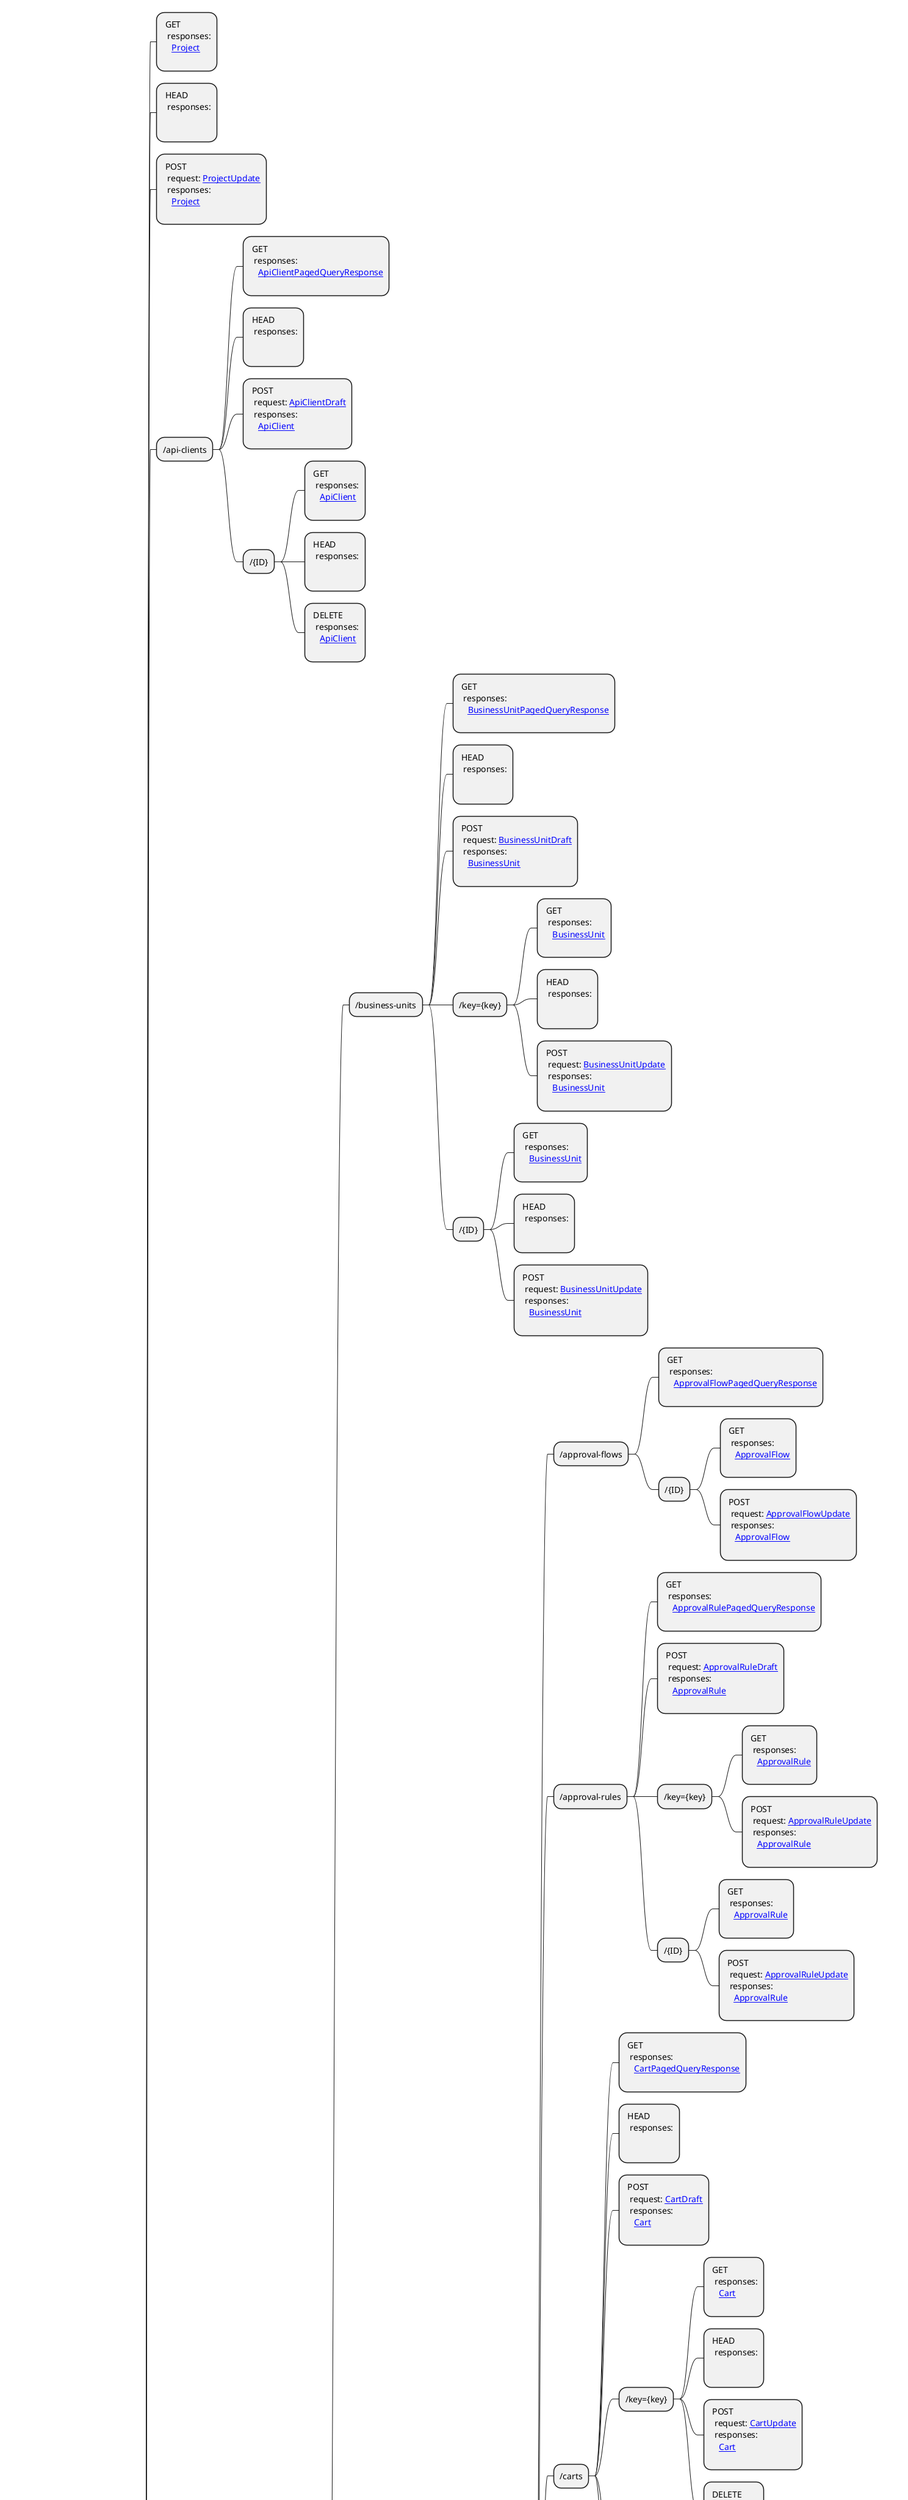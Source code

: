 @startmindmap

* Api
** /{projectKey}
***: GET
  responses:
    [[Project.svg Project]]
;
***: HEAD
  responses:
    
;
***: POST
  request: [[ProjectUpdate.svg ProjectUpdate]]
  responses:
    [[Project.svg Project]]
;
*** /api-clients
****: GET
  responses:
    [[ApiClientPagedQueryResponse.svg ApiClientPagedQueryResponse]]
;
****: HEAD
  responses:
    
;
****: POST
  request: [[ApiClientDraft.svg ApiClientDraft]]
  responses:
    [[ApiClient.svg ApiClient]]
;
**** /{ID}
*****: GET
  responses:
    [[ApiClient.svg ApiClient]]
;
*****: HEAD
  responses:
    
;
*****: DELETE
  responses:
    [[ApiClient.svg ApiClient]]
;

*** /as-associate

**** /{associateId}

***** /business-units
******: GET
  responses:
    [[BusinessUnitPagedQueryResponse.svg BusinessUnitPagedQueryResponse]]
;
******: HEAD
  responses:
    
;
******: POST
  request: [[BusinessUnitDraft.svg BusinessUnitDraft]]
  responses:
    [[BusinessUnit.svg BusinessUnit]]
;
****** /key={key}
*******: GET
  responses:
    [[BusinessUnit.svg BusinessUnit]]
;
*******: HEAD
  responses:
    
;
*******: POST
  request: [[BusinessUnitUpdate.svg BusinessUnitUpdate]]
  responses:
    [[BusinessUnit.svg BusinessUnit]]
;

****** /{ID}
*******: GET
  responses:
    [[BusinessUnit.svg BusinessUnit]]
;
*******: HEAD
  responses:
    
;
*******: POST
  request: [[BusinessUnitUpdate.svg BusinessUnitUpdate]]
  responses:
    [[BusinessUnit.svg BusinessUnit]]
;

***** /in-business-unit/key={businessUnitKey}

****** /approval-flows
*******: GET
  responses:
    [[ApprovalFlowPagedQueryResponse.svg ApprovalFlowPagedQueryResponse]]
;
******* /{ID}
********: GET
  responses:
    [[ApprovalFlow.svg ApprovalFlow]]
;
********: POST
  request: [[ApprovalFlowUpdate.svg ApprovalFlowUpdate]]
  responses:
    [[ApprovalFlow.svg ApprovalFlow]]
;

****** /approval-rules
*******: GET
  responses:
    [[ApprovalRulePagedQueryResponse.svg ApprovalRulePagedQueryResponse]]
;
*******: POST
  request: [[ApprovalRuleDraft.svg ApprovalRuleDraft]]
  responses:
    [[ApprovalRule.svg ApprovalRule]]
;
******* /key={key}
********: GET
  responses:
    [[ApprovalRule.svg ApprovalRule]]
;
********: POST
  request: [[ApprovalRuleUpdate.svg ApprovalRuleUpdate]]
  responses:
    [[ApprovalRule.svg ApprovalRule]]
;

******* /{ID}
********: GET
  responses:
    [[ApprovalRule.svg ApprovalRule]]
;
********: POST
  request: [[ApprovalRuleUpdate.svg ApprovalRuleUpdate]]
  responses:
    [[ApprovalRule.svg ApprovalRule]]
;

****** /carts
*******: GET
  responses:
    [[CartPagedQueryResponse.svg CartPagedQueryResponse]]
;
*******: HEAD
  responses:
    
;
*******: POST
  request: [[CartDraft.svg CartDraft]]
  responses:
    [[Cart.svg Cart]]
;
******* /key={key}
********: GET
  responses:
    [[Cart.svg Cart]]
;
********: HEAD
  responses:
    
;
********: POST
  request: [[CartUpdate.svg CartUpdate]]
  responses:
    [[Cart.svg Cart]]
;
********: DELETE
  responses:
    [[Cart.svg Cart]]
;

******* /replicate
********: POST
  request: [[ReplicaCartDraft.svg ReplicaCartDraft]]
  responses:
    [[Cart.svg Cart]]
;

******* /{ID}
********: GET
  responses:
    [[Cart.svg Cart]]
;
********: HEAD
  responses:
    
;
********: POST
  request: [[CartUpdate.svg CartUpdate]]
  responses:
    [[Cart.svg Cart]]
;
********: DELETE
  responses:
    [[Cart.svg Cart]]
;

****** /orders
*******: GET
  responses:
    [[OrderPagedQueryResponse.svg OrderPagedQueryResponse]]
;
*******: HEAD
  responses:
    
;
*******: POST
  request: [[OrderFromCartDraft.svg OrderFromCartDraft]]
  responses:
    [[Order.svg Order]]
;
******* /order-number={orderNumber}
********: GET
  responses:
    [[Order.svg Order]]
;
********: HEAD
  responses:
    
;
********: POST
  request: [[OrderUpdate.svg OrderUpdate]]
  responses:
    [[Order.svg Order]]
;

******* /quotes
********: POST
  request: [[OrderFromQuoteDraft.svg OrderFromQuoteDraft]]
  responses:
    [[Order.svg Order]]
;

******* /{ID}
********: GET
  responses:
    [[Order.svg Order]]
;
********: HEAD
  responses:
    
;
********: POST
  request: [[OrderUpdate.svg OrderUpdate]]
  responses:
    [[Order.svg Order]]
;

****** /quote-requests
*******: GET
  responses:
    [[QuoteRequestPagedQueryResponse.svg QuoteRequestPagedQueryResponse]]
;
*******: HEAD
  responses:
    
;
*******: POST
  request: [[QuoteRequestDraft.svg QuoteRequestDraft]]
  responses:
    [[QuoteRequest.svg QuoteRequest]]
;
******* /key={key}
********: GET
  responses:
    [[QuoteRequest.svg QuoteRequest]]
;
********: HEAD
  responses:
    
;
********: POST
  request: [[QuoteRequestUpdate.svg QuoteRequestUpdate]]
  responses:
    [[QuoteRequest.svg QuoteRequest]]
;

******* /{ID}
********: GET
  responses:
    [[QuoteRequest.svg QuoteRequest]]
;
********: HEAD
  responses:
    
;
********: POST
  request: [[QuoteRequestUpdate.svg QuoteRequestUpdate]]
  responses:
    [[QuoteRequest.svg QuoteRequest]]
;

****** /quotes
*******: GET
  responses:
    [[QuotePagedQueryResponse.svg QuotePagedQueryResponse]]
;
*******: HEAD
  responses:
    
;
******* /key={key}
********: GET
  responses:
    [[Quote.svg Quote]]
;
********: HEAD
  responses:
    
;
********: POST
  request: [[QuoteUpdate.svg QuoteUpdate]]
  responses:
    [[Quote.svg Quote]]
;

******* /{ID}
********: GET
  responses:
    [[Quote.svg Quote]]
;
********: HEAD
  responses:
    
;
********: POST
  request: [[QuoteUpdate.svg QuoteUpdate]]
  responses:
    [[Quote.svg Quote]]
;

****** /shopping-lists
*******: GET
  responses:
    [[ShoppingListPagedQueryResponse.svg ShoppingListPagedQueryResponse]]
;
*******: HEAD
  responses:
    
;
*******: POST
  request: [[ShoppingListDraft.svg ShoppingListDraft]]
  responses:
    [[ShoppingList.svg ShoppingList]]
;
******* /key={key}
********: GET
  responses:
    [[ShoppingList.svg ShoppingList]]
;
********: HEAD
  responses:
    
;
********: POST
  request: [[ShoppingListUpdate.svg ShoppingListUpdate]]
  responses:
    [[ShoppingList.svg ShoppingList]]
;
********: DELETE
  responses:
    [[ShoppingList.svg ShoppingList]]
;

******* /{ID}
********: GET
  responses:
    [[ShoppingList.svg ShoppingList]]
;
********: HEAD
  responses:
    
;
********: POST
  request: [[ShoppingListUpdate.svg ShoppingListUpdate]]
  responses:
    [[ShoppingList.svg ShoppingList]]
;
********: DELETE
  responses:
    [[ShoppingList.svg ShoppingList]]
;

*** /associate-roles
****: GET
  responses:
    [[AssociateRolePagedQueryResponse.svg AssociateRolePagedQueryResponse]]
;
****: HEAD
  responses:
    
;
****: POST
  request: [[AssociateRoleDraft.svg AssociateRoleDraft]]
  responses:
    [[AssociateRole.svg AssociateRole]]
;
**** /key={key}
*****: GET
  responses:
    [[AssociateRole.svg AssociateRole]]
;
*****: HEAD
  responses:
    
;
*****: POST
  request: [[AssociateRoleUpdate.svg AssociateRoleUpdate]]
  responses:
    [[AssociateRole.svg AssociateRole]]
;
*****: DELETE
  responses:
    [[AssociateRole.svg AssociateRole]]
;

**** /{ID}
*****: GET
  responses:
    [[AssociateRole.svg AssociateRole]]
;
*****: HEAD
  responses:
    
;
*****: POST
  request: [[AssociateRoleUpdate.svg AssociateRoleUpdate]]
  responses:
    [[AssociateRole.svg AssociateRole]]
;
*****: DELETE
  responses:
    [[AssociateRole.svg AssociateRole]]
;

*** /attribute-groups
****: GET
  responses:
    [[AttributeGroupPagedQueryResponse.svg AttributeGroupPagedQueryResponse]]
;
****: HEAD
  responses:
    
;
****: POST
  request: [[AttributeGroupDraft.svg AttributeGroupDraft]]
  responses:
    [[AttributeGroup.svg AttributeGroup]]
;
**** /key={key}
*****: GET
  responses:
    [[AttributeGroup.svg AttributeGroup]]
;
*****: HEAD
  responses:
    
;
*****: POST
  request: [[AttributeGroupUpdate.svg AttributeGroupUpdate]]
  responses:
    [[AttributeGroup.svg AttributeGroup]]
;
*****: DELETE
  responses:
    [[AttributeGroup.svg AttributeGroup]]
;

**** /{ID}
*****: GET
  responses:
    [[AttributeGroup.svg AttributeGroup]]
;
*****: HEAD
  responses:
    
;
*****: POST
  request: [[AttributeGroupUpdate.svg AttributeGroupUpdate]]
  responses:
    [[AttributeGroup.svg AttributeGroup]]
;
*****: DELETE
  responses:
    [[AttributeGroup.svg AttributeGroup]]
;

*** /business-units
****: GET
  responses:
    [[BusinessUnitPagedQueryResponse.svg BusinessUnitPagedQueryResponse]]
;
****: HEAD
  responses:
    
;
****: POST
  request: [[BusinessUnitDraft.svg BusinessUnitDraft]]
  responses:
    [[BusinessUnit.svg BusinessUnit]]
;
**** /key={key}
*****: GET
  responses:
    [[BusinessUnit.svg BusinessUnit]]
;
*****: HEAD
  responses:
    
;
*****: POST
  request: [[BusinessUnitUpdate.svg BusinessUnitUpdate]]
  responses:
    [[BusinessUnit.svg BusinessUnit]]
;
*****: DELETE
  responses:
    [[BusinessUnit.svg BusinessUnit]]
;

**** /key={key}/associates/{associateId}
*****: GET
  responses:
    [[BusinessUnitAssociateResponse.svg BusinessUnitAssociateResponse]]
;

**** /search
*****: POST
  request: [[BusinessUnitSearchRequest.svg BusinessUnitSearchRequest]]
  responses:
    [[BusinessUnitPagedSearchResponse.svg BusinessUnitPagedSearchResponse]]
;
*****: HEAD
  responses:
    
;

**** /search/indexing-status
*****: GET
  responses:
    [[BusinessUnitSearchIndexingStatusResponse.svg BusinessUnitSearchIndexingStatusResponse]]
;

**** /{ID}
*****: GET
  responses:
    [[BusinessUnit.svg BusinessUnit]]
;
*****: HEAD
  responses:
    
;
*****: POST
  request: [[BusinessUnitUpdate.svg BusinessUnitUpdate]]
  responses:
    [[BusinessUnit.svg BusinessUnit]]
;
*****: DELETE
  responses:
    [[BusinessUnit.svg BusinessUnit]]
;

**** /{businessUnitId}/associates/{associateId}
*****: GET
  responses:
    [[BusinessUnitAssociateResponse.svg BusinessUnitAssociateResponse]]
;

*** /cart-discounts
****: GET
  responses:
    [[CartDiscountPagedQueryResponse.svg CartDiscountPagedQueryResponse]]
;
****: HEAD
  responses:
    
;
****: POST
  request: [[CartDiscountDraft.svg CartDiscountDraft]]
  responses:
    [[CartDiscount.svg CartDiscount]]
;
**** /key={key}
*****: GET
  responses:
    [[CartDiscount.svg CartDiscount]]
;
*****: HEAD
  responses:
    
;
*****: POST
  request: [[CartDiscountUpdate.svg CartDiscountUpdate]]
  responses:
    [[CartDiscount.svg CartDiscount]]
;
*****: DELETE
  responses:
    [[CartDiscount.svg CartDiscount]]
;

**** /{ID}
*****: GET
  responses:
    [[CartDiscount.svg CartDiscount]]
;
*****: HEAD
  responses:
    
;
*****: POST
  request: [[CartDiscountUpdate.svg CartDiscountUpdate]]
  responses:
    [[CartDiscount.svg CartDiscount]]
;
*****: DELETE
  responses:
    [[CartDiscount.svg CartDiscount]]
;

*** /carts
****: GET
  responses:
    [[CartPagedQueryResponse.svg CartPagedQueryResponse]]
;
****: HEAD
  responses:
    
;
****: POST
  request: [[CartDraft.svg CartDraft]]
  responses:
    [[Cart.svg Cart]]
;
**** /customer-id={customerId}
*****: GET
  responses:
    [[Cart.svg Cart]]
;
*****: HEAD
  responses:
    
;

**** /key={key}
*****: GET
  responses:
    [[Cart.svg Cart]]
;
*****: HEAD
  responses:
    
;
*****: POST
  request: [[CartUpdate.svg CartUpdate]]
  responses:
    [[Cart.svg Cart]]
;
*****: DELETE
  responses:
    [[Cart.svg Cart]]
;

**** /replicate
*****: POST
  request: [[ReplicaCartDraft.svg ReplicaCartDraft]]
  responses:
    [[Cart.svg Cart]]
;

**** /{ID}
*****: GET
  responses:
    [[Cart.svg Cart]]
;
*****: HEAD
  responses:
    
;
*****: POST
  request: [[CartUpdate.svg CartUpdate]]
  responses:
    [[Cart.svg Cart]]
;
*****: DELETE
  responses:
    [[Cart.svg Cart]]
;

*** /categories
****: GET
  responses:
    [[CategoryPagedQueryResponse.svg CategoryPagedQueryResponse]]
;
****: HEAD
  responses:
    
;
****: POST
  request: [[CategoryDraft.svg CategoryDraft]]
  responses:
    [[Category.svg Category]]
;
**** /key={key}
*****: GET
  responses:
    [[Category.svg Category]]
;
*****: HEAD
  responses:
    
;
*****: POST
  request: [[CategoryUpdate.svg CategoryUpdate]]
  responses:
    [[Category.svg Category]]
;
*****: DELETE
  responses:
    [[Category.svg Category]]
;

**** /{ID}
*****: GET
  responses:
    [[Category.svg Category]]
;
*****: HEAD
  responses:
    
;
*****: POST
  request: [[CategoryUpdate.svg CategoryUpdate]]
  responses:
    [[Category.svg Category]]
;
*****: DELETE
  responses:
    [[Category.svg Category]]
;

*** /channels
****: GET
  responses:
    [[ChannelPagedQueryResponse.svg ChannelPagedQueryResponse]]
;
****: HEAD
  responses:
    
;
****: POST
  request: [[ChannelDraft.svg ChannelDraft]]
  responses:
    [[Channel.svg Channel]]
;
**** /key={key}
*****: GET
  responses:
    [[Channel.svg Channel]]
;
*****: HEAD
  responses:
    
;
*****: POST
  request: [[ChannelUpdate.svg ChannelUpdate]]
  responses:
    [[Channel.svg Channel]]
;
*****: DELETE
  responses:
    [[Channel.svg Channel]]
;

**** /{ID}
*****: GET
  responses:
    [[Channel.svg Channel]]
;
*****: HEAD
  responses:
    
;
*****: POST
  request: [[ChannelUpdate.svg ChannelUpdate]]
  responses:
    [[Channel.svg Channel]]
;
*****: DELETE
  responses:
    [[Channel.svg Channel]]
;

*** /custom-objects
****: GET
  responses:
    [[CustomObjectPagedQueryResponse.svg CustomObjectPagedQueryResponse]]
;
****: HEAD
  responses:
    
;
****: POST
  request: [[CustomObjectDraft.svg CustomObjectDraft]]
  responses:
    [[CustomObject.svg CustomObject]]
;
**** /{container}
*****: GET
  responses:
    [[CustomObjectPagedQueryResponse.svg CustomObjectPagedQueryResponse]]
;

**** /{container}/{key}
*****: GET
  responses:
    [[CustomObject.svg CustomObject]]
;
*****: DELETE
  responses:
    [[CustomObject.svg CustomObject]]
;

*** /customer-groups
****: GET
  responses:
    [[CustomerGroupPagedQueryResponse.svg CustomerGroupPagedQueryResponse]]
;
****: HEAD
  responses:
    
;
****: POST
  request: [[CustomerGroupDraft.svg CustomerGroupDraft]]
  responses:
    [[CustomerGroup.svg CustomerGroup]]
;
**** /key={key}
*****: GET
  responses:
    [[CustomerGroup.svg CustomerGroup]]
;
*****: HEAD
  responses:
    
;
*****: POST
  request: [[CustomerGroupUpdate.svg CustomerGroupUpdate]]
  responses:
    [[CustomerGroup.svg CustomerGroup]]
;
*****: DELETE
  responses:
    [[CustomerGroup.svg CustomerGroup]]
;

**** /{ID}
*****: GET
  responses:
    [[CustomerGroup.svg CustomerGroup]]
;
*****: HEAD
  responses:
    
;
*****: POST
  request: [[CustomerGroupUpdate.svg CustomerGroupUpdate]]
  responses:
    [[CustomerGroup.svg CustomerGroup]]
;
*****: DELETE
  responses:
    [[CustomerGroup.svg CustomerGroup]]
;

*** /customers
****: GET
  responses:
    [[CustomerPagedQueryResponse.svg CustomerPagedQueryResponse]]
;
****: HEAD
  responses:
    
;
****: POST
  request: [[CustomerDraft.svg CustomerDraft]]
  responses:
    [[CustomerSignInResult.svg CustomerSignInResult]]
;
**** /email-token
*****: POST
  request: [[CustomerCreateEmailToken.svg CustomerCreateEmailToken]]
  responses:
    [[CustomerToken.svg CustomerToken]]
;

**** /email-token={emailToken}
*****: GET
  responses:
    [[Customer.svg Customer]]
;

**** /email/confirm
*****: POST
  request: [[CustomerEmailVerify.svg CustomerEmailVerify]]
  responses:
    [[Customer.svg Customer]]
;

**** /key={key}
*****: GET
  responses:
    [[Customer.svg Customer]]
;
*****: HEAD
  responses:
    
;
*****: POST
  request: [[CustomerUpdate.svg CustomerUpdate]]
  responses:
    [[Customer.svg Customer]]
;
*****: DELETE
  responses:
    [[Customer.svg Customer]]
;

**** /password
*****: POST
  request: [[CustomerChangePassword.svg CustomerChangePassword]]
  responses:
    [[Customer.svg Customer]]
;

**** /password-token
*****: POST
  request: [[CustomerCreatePasswordResetToken.svg CustomerCreatePasswordResetToken]]
  responses:
    [[CustomerToken.svg CustomerToken]]
;

**** /password-token={passwordToken}
*****: GET
  responses:
    [[Customer.svg Customer]]
;

**** /password/reset
*****: POST
  request: [[CustomerResetPassword.svg CustomerResetPassword]]
  responses:
    [[Customer.svg Customer]]
;

**** /search
*****: POST
  request: [[CustomerSearchRequest.svg CustomerSearchRequest]]
  responses:
    [[CustomerPagedSearchResponse.svg CustomerPagedSearchResponse]]
;
*****: HEAD
  responses:
    
;

**** /search/indexing-status
*****: GET
  responses:
    [[CustomerSearchIndexingStatusResponse.svg CustomerSearchIndexingStatusResponse]]
;

**** /{ID}
*****: GET
  responses:
    [[Customer.svg Customer]]
;
*****: HEAD
  responses:
    
;
*****: POST
  request: [[CustomerUpdate.svg CustomerUpdate]]
  responses:
    [[Customer.svg Customer]]
;
*****: DELETE
  responses:
    [[Customer.svg Customer]]
;

*** /discount-codes
****: GET
  responses:
    [[DiscountCodePagedQueryResponse.svg DiscountCodePagedQueryResponse]]
;
****: HEAD
  responses:
    
;
****: POST
  request: [[DiscountCodeDraft.svg DiscountCodeDraft]]
  responses:
    [[DiscountCode.svg DiscountCode]]
;
**** /key={key}
*****: GET
  responses:
    [[DiscountCode.svg DiscountCode]]
;
*****: HEAD
  responses:
    
;
*****: POST
  request: [[DiscountCodeUpdate.svg DiscountCodeUpdate]]
  responses:
    [[DiscountCode.svg DiscountCode]]
;
*****: DELETE
  responses:
    [[DiscountCode.svg DiscountCode]]
;

**** /{ID}
*****: GET
  responses:
    [[DiscountCode.svg DiscountCode]]
;
*****: HEAD
  responses:
    
;
*****: POST
  request: [[DiscountCodeUpdate.svg DiscountCodeUpdate]]
  responses:
    [[DiscountCode.svg DiscountCode]]
;
*****: DELETE
  responses:
    [[DiscountCode.svg DiscountCode]]
;

*** /discount-groups
****: GET
  responses:
    [[DiscountGroupPagedQueryResponse.svg DiscountGroupPagedQueryResponse]]
;
****: HEAD
  responses:
    
;
****: POST
  request: [[DiscountGroupDraft.svg DiscountGroupDraft]]
  responses:
    [[DiscountGroup.svg DiscountGroup]]
;
**** /key={key}
*****: GET
  responses:
    [[DiscountGroup.svg DiscountGroup]]
;
*****: HEAD
  responses:
    
;
*****: POST
  request: [[DiscountGroupUpdate.svg DiscountGroupUpdate]]
  responses:
    [[DiscountGroup.svg DiscountGroup]]
;
*****: DELETE
  responses:
    [[DiscountGroup.svg DiscountGroup]]
;

**** /{ID}
*****: GET
  responses:
    [[DiscountGroup.svg DiscountGroup]]
;
*****: HEAD
  responses:
    
;
*****: POST
  request: [[DiscountGroupUpdate.svg DiscountGroupUpdate]]
  responses:
    [[DiscountGroup.svg DiscountGroup]]
;
*****: DELETE
  responses:
    [[DiscountGroup.svg DiscountGroup]]
;

*** /extensions
****: GET
  responses:
    [[ExtensionPagedQueryResponse.svg ExtensionPagedQueryResponse]]
;
****: HEAD
  responses:
    
;
****: POST
  request: [[ExtensionDraft.svg ExtensionDraft]]
  responses:
    [[Extension.svg Extension]]
;
**** /key={key}
*****: GET
  responses:
    [[Extension.svg Extension]]
;
*****: HEAD
  responses:
    
;
*****: POST
  request: [[ExtensionUpdate.svg ExtensionUpdate]]
  responses:
    [[Extension.svg Extension]]
;
*****: DELETE
  responses:
    [[Extension.svg Extension]]
;

**** /{ID}
*****: GET
  responses:
    [[Extension.svg Extension]]
;
*****: HEAD
  responses:
    
;
*****: POST
  request: [[ExtensionUpdate.svg ExtensionUpdate]]
  responses:
    [[Extension.svg Extension]]
;
*****: DELETE
  responses:
    [[Extension.svg Extension]]
;

*** /graphql
****: POST
  request: [[GraphQLRequest.svg GraphQLRequest]]
  responses:
    [[GraphQLResponse.svg GraphQLResponse]]
;

*** /in-business-unit/key={businessUnitKey}

**** /me

***** /customers
******: POST
  request: [[MyBusinessUnitAssociateDraft.svg MyBusinessUnitAssociateDraft]]
  responses:
    [[CustomerSignInResult.svg CustomerSignInResult]]
;

*** /in-store/key={storeKey}

**** /business-units
*****: GET
  responses:
    [[BusinessUnitPagedQueryResponse.svg BusinessUnitPagedQueryResponse]]
;
*****: HEAD
  responses:
    
;
*****: POST
  request: [[BusinessUnitDraft.svg BusinessUnitDraft]]
  responses:
    [[BusinessUnit.svg BusinessUnit]]
;
***** /key={key}
******: GET
  responses:
    [[BusinessUnit.svg BusinessUnit]]
;
******: HEAD
  responses:
    
;
******: POST
  request: [[BusinessUnitUpdate.svg BusinessUnitUpdate]]
  responses:
    [[BusinessUnit.svg BusinessUnit]]
;
******: DELETE
  responses:
    [[BusinessUnit.svg BusinessUnit]]
;

***** /key={key}/associates/{associateId}
******: GET
  responses:
    [[BusinessUnitAssociateResponse.svg BusinessUnitAssociateResponse]]
;

***** /{ID}
******: GET
  responses:
    [[BusinessUnit.svg BusinessUnit]]
;
******: HEAD
  responses:
    
;
******: POST
  request: [[BusinessUnitUpdate.svg BusinessUnitUpdate]]
  responses:
    [[BusinessUnit.svg BusinessUnit]]
;
******: DELETE
  responses:
    [[BusinessUnit.svg BusinessUnit]]
;

***** /{businessUnitId}/associates/{associateId}
******: GET
  responses:
    [[BusinessUnitAssociateResponse.svg BusinessUnitAssociateResponse]]
;

**** /cart-discounts
*****: GET
  responses:
    [[CartDiscountPagedQueryResponse.svg CartDiscountPagedQueryResponse]]
;
*****: HEAD
  responses:
    
;
*****: POST
  request: [[CartDiscountDraft.svg CartDiscountDraft]]
  responses:
    [[CartDiscount.svg CartDiscount]]
;
***** /key={key}
******: GET
  responses:
    [[CartDiscount.svg CartDiscount]]
;
******: HEAD
  responses:
    
;
******: POST
  request: [[CartDiscountUpdate.svg CartDiscountUpdate]]
  responses:
    [[CartDiscount.svg CartDiscount]]
;
******: DELETE
  responses:
    [[CartDiscount.svg CartDiscount]]
;

***** /{ID}
******: GET
  responses:
    [[CartDiscount.svg CartDiscount]]
;
******: HEAD
  responses:
    
;
******: POST
  request: [[CartDiscountUpdate.svg CartDiscountUpdate]]
  responses:
    [[CartDiscount.svg CartDiscount]]
;
******: DELETE
  responses:
    [[CartDiscount.svg CartDiscount]]
;

**** /carts
*****: GET
  responses:
    [[CartPagedQueryResponse.svg CartPagedQueryResponse]]
;
*****: HEAD
  responses:
    
;
*****: POST
  request: [[CartDraft.svg CartDraft]]
  responses:
    [[Cart.svg Cart]]
;
***** /customer-id={customerId}
******: GET
  responses:
    [[Cart.svg Cart]]
;
******: HEAD
  responses:
    
;

***** /key={key}
******: GET
  responses:
    [[Cart.svg Cart]]
;
******: HEAD
  responses:
    
;
******: POST
  request: [[CartUpdate.svg CartUpdate]]
  responses:
    [[Cart.svg Cart]]
;
******: DELETE
  responses:
    [[Cart.svg Cart]]
;

***** /replicate
******: POST
  request: [[ReplicaCartDraft.svg ReplicaCartDraft]]
  responses:
    [[Cart.svg Cart]]
;

***** /{ID}
******: GET
  responses:
    [[Cart.svg Cart]]
;
******: HEAD
  responses:
    
;
******: POST
  request: [[CartUpdate.svg CartUpdate]]
  responses:
    [[Cart.svg Cart]]
;
******: DELETE
  responses:
    [[Cart.svg Cart]]
;

**** /customers
*****: GET
  responses:
    [[CustomerPagedQueryResponse.svg CustomerPagedQueryResponse]]
;
*****: HEAD
  responses:
    
;
*****: POST
  request: [[CustomerDraft.svg CustomerDraft]]
  responses:
    [[CustomerSignInResult.svg CustomerSignInResult]]
;
***** /email-token
******: POST
  request: [[CustomerCreateEmailToken.svg CustomerCreateEmailToken]]
  responses:
    [[CustomerToken.svg CustomerToken]]
;

***** /email-token={emailToken}
******: GET
  responses:
    [[Customer.svg Customer]]
;

***** /email/confirm
******: POST
  request: [[CustomerEmailVerify.svg CustomerEmailVerify]]
  responses:
    [[Customer.svg Customer]]
;

***** /key={key}
******: GET
  responses:
    [[Customer.svg Customer]]
;
******: HEAD
  responses:
    
;
******: POST
  request: [[CustomerUpdate.svg CustomerUpdate]]
  responses:
    [[Customer.svg Customer]]
;
******: DELETE
  responses:
    [[Customer.svg Customer]]
;

***** /password
******: POST
  request: [[CustomerChangePassword.svg CustomerChangePassword]]
  responses:
    [[Customer.svg Customer]]
;

***** /password-token
******: POST
  request: [[CustomerCreatePasswordResetToken.svg CustomerCreatePasswordResetToken]]
  responses:
    [[CustomerToken.svg CustomerToken]]
;

***** /password-token={passwordToken}
******: GET
  responses:
    [[Customer.svg Customer]]
;

***** /password/reset
******: POST
  request: [[CustomerResetPassword.svg CustomerResetPassword]]
  responses:
    [[Customer.svg Customer]]
;

***** /{ID}
******: GET
  responses:
    [[Customer.svg Customer]]
;
******: HEAD
  responses:
    
;
******: POST
  request: [[CustomerUpdate.svg CustomerUpdate]]
  responses:
    [[Customer.svg Customer]]
;
******: DELETE
  responses:
    [[Customer.svg Customer]]
;

**** /login
*****: POST
  request: [[CustomerSignin.svg CustomerSignin]]
  responses:
    [[CustomerSignInResult.svg CustomerSignInResult]]
;

**** /me
*****: GET
  responses:
    [[Customer.svg Customer]]
;
*****: POST
  request: [[MyCustomerUpdate.svg MyCustomerUpdate]]
  responses:
    [[Customer.svg Customer]]
;
*****: DELETE
  responses:
    [[Customer.svg Customer]]
;
***** /active-cart
******: GET
  responses:
    [[Cart.svg Cart]]
;
******: HEAD
  responses:
    
;

***** /carts
******: GET
  responses:
    [[CartPagedQueryResponse.svg CartPagedQueryResponse]]
;
******: HEAD
  responses:
    
;
******: POST
  request: [[MyCartDraft.svg MyCartDraft]]
  responses:
    [[Cart.svg Cart]]
;
****** /{ID}
*******: GET
  responses:
    [[Cart.svg Cart]]
;
*******: HEAD
  responses:
    
;
*******: POST
  request: [[MyCartUpdate.svg MyCartUpdate]]
  responses:
    [[Cart.svg Cart]]
;
*******: DELETE
  responses:
    [[Cart.svg Cart]]
;

***** /email/confirm
******: POST
  request: [[MyCustomerEmailVerify.svg MyCustomerEmailVerify]]
  responses:
    [[Customer.svg Customer]]
;

***** /login
******: POST
  request: [[MyCustomerSignin.svg MyCustomerSignin]]
  responses:
    [[CustomerSignInResult.svg CustomerSignInResult]]
;

***** /orders
******: GET
  responses:
    [[OrderPagedQueryResponse.svg OrderPagedQueryResponse]]
;
******: HEAD
  responses:
    
;
******: POST
  request: [[MyOrderFromCartDraft.svg MyOrderFromCartDraft]]
  responses:
    [[Order.svg Order]]
;
****** /{ID}
*******: GET
  responses:
    [[Order.svg Order]]
;
*******: HEAD
  responses:
    
;

***** /password
******: POST
  request: [[MyCustomerChangePassword.svg MyCustomerChangePassword]]
  responses:
    [[Customer.svg Customer]]
;
****** /reset
*******: POST
  request: [[MyCustomerResetPassword.svg MyCustomerResetPassword]]
  responses:
    [[Customer.svg Customer]]
;

***** /shopping-lists
******: GET
  responses:
    [[ShoppingListPagedQueryResponse.svg ShoppingListPagedQueryResponse]]
;
******: HEAD
  responses:
    
;
******: POST
  request: [[MyShoppingListDraft.svg MyShoppingListDraft]]
  responses:
    [[ShoppingList.svg ShoppingList]]
;
****** /key={key}
*******: GET
  responses:
    [[ShoppingList.svg ShoppingList]]
;
*******: HEAD
  responses:
    
;
*******: POST
  request: [[MyShoppingListUpdate.svg MyShoppingListUpdate]]
  responses:
    [[ShoppingList.svg ShoppingList]]
;
*******: DELETE
  responses:
    [[ShoppingList.svg ShoppingList]]
;

****** /{ID}
*******: GET
  responses:
    [[ShoppingList.svg ShoppingList]]
;
*******: HEAD
  responses:
    
;
*******: POST
  request: [[MyShoppingListUpdate.svg MyShoppingListUpdate]]
  responses:
    [[ShoppingList.svg ShoppingList]]
;
*******: DELETE
  responses:
    [[ShoppingList.svg ShoppingList]]
;

***** /signup
******: POST
  request: [[MyCustomerDraft.svg MyCustomerDraft]]
  responses:
    [[CustomerSignInResult.svg CustomerSignInResult]]
;

**** /orders
*****: GET
  responses:
    [[OrderPagedQueryResponse.svg OrderPagedQueryResponse]]
;
*****: HEAD
  responses:
    
;
*****: POST
  request: [[OrderFromCartDraft.svg OrderFromCartDraft]]
  responses:
    [[Order.svg Order]]
;
***** /order-number={orderNumber}
******: GET
  responses:
    [[Order.svg Order]]
;
******: HEAD
  responses:
    
;
******: POST
  request: [[OrderUpdate.svg OrderUpdate]]
  responses:
    [[Order.svg Order]]
;
******: DELETE
  responses:
    [[Order.svg Order]]
;

***** /quotes
******: POST
  request: [[OrderFromQuoteDraft.svg OrderFromQuoteDraft]]
  responses:
    [[Order.svg Order]]
;

***** /{ID}
******: GET
  responses:
    [[Order.svg Order]]
;
******: HEAD
  responses:
    
;
******: POST
  request: [[OrderUpdate.svg OrderUpdate]]
  responses:
    [[Order.svg Order]]
;
******: DELETE
  responses:
    [[Order.svg Order]]
;

**** /product-projections

***** /key={key}
******: GET
  responses:
    [[ProductProjection.svg ProductProjection]]
;
******: HEAD
  responses:
    
;

***** /{ID}
******: GET
  responses:
    [[ProductProjection.svg ProductProjection]]
;
******: HEAD
  responses:
    
;

**** /product-selection-assignments
*****: GET
  responses:
    [[ProductsInStorePagedQueryResponse.svg ProductsInStorePagedQueryResponse]]
;

**** /product-tailoring
*****: GET
  responses:
    [[ProductTailoringPagedQueryResponse.svg ProductTailoringPagedQueryResponse]]
;
*****: POST
  request: [[ProductTailoringInStoreDraft.svg ProductTailoringInStoreDraft]]
  responses:
    [[ProductTailoring.svg ProductTailoring]]
;

**** /products

***** /key={productKey}

****** /product-tailoring
*******: GET
  responses:
    [[ProductTailoring.svg ProductTailoring]]
;
*******: POST
  request: [[ProductTailoringUpdate.svg ProductTailoringUpdate]]
  responses:
    [[ProductTailoring.svg ProductTailoring]]
;
*******: DELETE
  responses:
    [[ProductTailoring.svg ProductTailoring]]
;
******* /images
********: POST
  request: [[File.svg File]]
  responses:
    [[ProductTailoring.svg ProductTailoring]]
;

***** /{productID}

****** /product-tailoring
*******: GET
  responses:
    [[ProductTailoring.svg ProductTailoring]]
;
*******: POST
  request: [[ProductTailoringUpdate.svg ProductTailoringUpdate]]
  responses:
    [[ProductTailoring.svg ProductTailoring]]
;
*******: DELETE
  responses:
    [[ProductTailoring.svg ProductTailoring]]
;
******* /images
********: POST
  request: [[File.svg File]]
  responses:
    [[ProductTailoring.svg ProductTailoring]]
;

**** /quote-requests
*****: GET
  responses:
    [[QuoteRequestPagedQueryResponse.svg QuoteRequestPagedQueryResponse]]
;
*****: HEAD
  responses:
    
;
*****: POST
  request: [[QuoteRequestDraft.svg QuoteRequestDraft]]
  responses:
    [[QuoteRequest.svg QuoteRequest]]
;
***** /key={key}
******: GET
  responses:
    [[QuoteRequest.svg QuoteRequest]]
;
******: HEAD
  responses:
    
;
******: POST
  request: [[QuoteRequestUpdate.svg QuoteRequestUpdate]]
  responses:
    [[QuoteRequest.svg QuoteRequest]]
;
******: DELETE
  responses:
    [[QuoteRequest.svg QuoteRequest]]
;

***** /{ID}
******: GET
  responses:
    [[QuoteRequest.svg QuoteRequest]]
;
******: HEAD
  responses:
    
;
******: POST
  request: [[QuoteRequestUpdate.svg QuoteRequestUpdate]]
  responses:
    [[QuoteRequest.svg QuoteRequest]]
;
******: DELETE
  responses:
    [[QuoteRequest.svg QuoteRequest]]
;

**** /quotes
*****: GET
  responses:
    [[QuotePagedQueryResponse.svg QuotePagedQueryResponse]]
;
*****: HEAD
  responses:
    
;
*****: POST
  request: [[QuoteDraft.svg QuoteDraft]]
  responses:
    [[Quote.svg Quote]]
;
***** /key={key}
******: GET
  responses:
    [[Quote.svg Quote]]
;
******: HEAD
  responses:
    
;
******: POST
  request: [[QuoteUpdate.svg QuoteUpdate]]
  responses:
    [[Quote.svg Quote]]
;
******: DELETE
  responses:
    [[Quote.svg Quote]]
;

***** /{ID}
******: GET
  responses:
    [[Quote.svg Quote]]
;
******: HEAD
  responses:
    
;
******: POST
  request: [[QuoteUpdate.svg QuoteUpdate]]
  responses:
    [[Quote.svg Quote]]
;
******: DELETE
  responses:
    [[Quote.svg Quote]]
;

**** /shipping-methods

***** /matching-cart
******: GET
  responses:
    [[ShippingMethodPagedQueryResponse.svg ShippingMethodPagedQueryResponse]]
;
******: HEAD
  responses:
    
;

**** /shopping-lists
*****: GET
  responses:
    [[ShoppingListPagedQueryResponse.svg ShoppingListPagedQueryResponse]]
;
*****: HEAD
  responses:
    
;
*****: POST
  request: [[ShoppingListDraft.svg ShoppingListDraft]]
  responses:
    [[ShoppingList.svg ShoppingList]]
;
***** /key={key}
******: GET
  responses:
    [[ShoppingList.svg ShoppingList]]
;
******: HEAD
  responses:
    
;
******: POST
  request: [[ShoppingListUpdate.svg ShoppingListUpdate]]
  responses:
    [[ShoppingList.svg ShoppingList]]
;
******: DELETE
  responses:
    [[ShoppingList.svg ShoppingList]]
;

***** /{ID}
******: GET
  responses:
    [[ShoppingList.svg ShoppingList]]
;
******: HEAD
  responses:
    
;
******: POST
  request: [[ShoppingListUpdate.svg ShoppingListUpdate]]
  responses:
    [[ShoppingList.svg ShoppingList]]
;
******: DELETE
  responses:
    [[ShoppingList.svg ShoppingList]]
;

**** /staged-quotes
*****: GET
  responses:
    [[StagedQuotePagedQueryResponse.svg StagedQuotePagedQueryResponse]]
;
*****: HEAD
  responses:
    
;
*****: POST
  request: [[StagedQuoteDraft.svg StagedQuoteDraft]]
  responses:
    [[StagedQuote.svg StagedQuote]]
;
***** /key={key}
******: GET
  responses:
    [[StagedQuote.svg StagedQuote]]
;
******: HEAD
  responses:
    
;
******: POST
  request: [[StagedQuoteUpdate.svg StagedQuoteUpdate]]
  responses:
    [[StagedQuote.svg StagedQuote]]
;
******: DELETE
  responses:
    [[StagedQuote.svg StagedQuote]]
;

***** /{ID}
******: GET
  responses:
    [[StagedQuote.svg StagedQuote]]
;
******: HEAD
  responses:
    
;
******: POST
  request: [[StagedQuoteUpdate.svg StagedQuoteUpdate]]
  responses:
    [[StagedQuote.svg StagedQuote]]
;
******: DELETE
  responses:
    [[StagedQuote.svg StagedQuote]]
;

*** /inventory
****: GET
  responses:
    [[InventoryPagedQueryResponse.svg InventoryPagedQueryResponse]]
;
****: HEAD
  responses:
    
;
****: POST
  request: [[InventoryEntryDraft.svg InventoryEntryDraft]]
  responses:
    [[InventoryEntry.svg InventoryEntry]]
;
**** /key={key}
*****: GET
  responses:
    [[InventoryEntry.svg InventoryEntry]]
;
*****: HEAD
  responses:
    
;
*****: POST
  request: [[InventoryEntryUpdate.svg InventoryEntryUpdate]]
  responses:
    [[InventoryEntry.svg InventoryEntry]]
;
*****: DELETE
  responses:
    [[InventoryEntry.svg InventoryEntry]]
;

**** /{ID}
*****: GET
  responses:
    [[InventoryEntry.svg InventoryEntry]]
;
*****: HEAD
  responses:
    
;
*****: POST
  request: [[InventoryEntryUpdate.svg InventoryEntryUpdate]]
  responses:
    [[InventoryEntry.svg InventoryEntry]]
;
*****: DELETE
  responses:
    [[InventoryEntry.svg InventoryEntry]]
;

*** /login
****: POST
  request: [[CustomerSignin.svg CustomerSignin]]
  responses:
    [[CustomerSignInResult.svg CustomerSignInResult]]
;

*** /me
****: GET
  responses:
    [[Customer.svg Customer]]
;
****: POST
  request: [[MyCustomerUpdate.svg MyCustomerUpdate]]
  responses:
    [[Customer.svg Customer]]
;
****: DELETE
  responses:
    [[Customer.svg Customer]]
;
**** /active-cart
*****: GET
  responses:
    [[Cart.svg Cart]]
;
*****: HEAD
  responses:
    
;

**** /business-units
*****: GET
  responses:
    [[BusinessUnitPagedQueryResponse.svg BusinessUnitPagedQueryResponse]]
;
*****: HEAD
  responses:
    
;
*****: POST
  request: [[MyBusinessUnitDraft.svg MyBusinessUnitDraft]]
  responses:
    [[BusinessUnit.svg BusinessUnit]]
;
***** /key={key}
******: GET
  responses:
    [[BusinessUnit.svg BusinessUnit]]
;
******: HEAD
  responses:
    
;
******: POST
  request: [[MyBusinessUnitUpdate.svg MyBusinessUnitUpdate]]
  responses:
    [[BusinessUnit.svg BusinessUnit]]
;

***** /{ID}
******: GET
  responses:
    [[BusinessUnit.svg BusinessUnit]]
;
******: HEAD
  responses:
    
;
******: POST
  request: [[MyBusinessUnitUpdate.svg MyBusinessUnitUpdate]]
  responses:
    [[BusinessUnit.svg BusinessUnit]]
;

**** /carts
*****: GET
  responses:
    [[CartPagedQueryResponse.svg CartPagedQueryResponse]]
;
*****: HEAD
  responses:
    
;
*****: POST
  request: [[MyCartDraft.svg MyCartDraft]]
  responses:
    [[Cart.svg Cart]]
;
***** /replicate
******: POST
  request: [[ReplicaMyCartDraft.svg ReplicaMyCartDraft]]
  responses:
    [[Cart.svg Cart]]
;

***** /{ID}
******: GET
  responses:
    [[Cart.svg Cart]]
;
******: HEAD
  responses:
    
;
******: POST
  request: [[MyCartUpdate.svg MyCartUpdate]]
  responses:
    [[Cart.svg Cart]]
;
******: DELETE
  responses:
    [[Cart.svg Cart]]
;

**** /email/confirm
*****: POST
  request: [[MyCustomerEmailVerify.svg MyCustomerEmailVerify]]
  responses:
    [[Customer.svg Customer]]
;

**** /login
*****: POST
  request: [[MyCustomerSignin.svg MyCustomerSignin]]
  responses:
    [[CustomerSignInResult.svg CustomerSignInResult]]
;

**** /orders
*****: GET
  responses:
    [[OrderPagedQueryResponse.svg OrderPagedQueryResponse]]
;
*****: HEAD
  responses:
    
;
*****: POST
  request: [[MyOrderFromCartDraft.svg MyOrderFromCartDraft]]
  responses:
    [[Order.svg Order]]
;
***** /quotes
******: POST
  request: [[MyOrderFromQuoteDraft.svg MyOrderFromQuoteDraft]]
  responses:
    [[Order.svg Order]]
;

***** /{ID}
******: GET
  responses:
    [[Order.svg Order]]
;
******: HEAD
  responses:
    
;

**** /password
*****: POST
  request: [[MyCustomerChangePassword.svg MyCustomerChangePassword]]
  responses:
    [[Customer.svg Customer]]
;
***** /reset
******: POST
  request: [[MyCustomerResetPassword.svg MyCustomerResetPassword]]
  responses:
    [[Customer.svg Customer]]
;

**** /payments
*****: GET
  responses:
    [[MyPaymentPagedQueryResponse.svg MyPaymentPagedQueryResponse]]
;
*****: HEAD
  responses:
    
;
*****: POST
  request: [[MyPaymentDraft.svg MyPaymentDraft]]
  responses:
    [[MyPayment.svg MyPayment]]
;
***** /{ID}
******: GET
  responses:
    [[MyPayment.svg MyPayment]]
;
******: HEAD
  responses:
    
;
******: POST
  request: [[MyPaymentUpdate.svg MyPaymentUpdate]]
  responses:
    [[MyPayment.svg MyPayment]]
;
******: DELETE
  responses:
    [[MyPayment.svg MyPayment]]
;

**** /quote-requests
*****: GET
  responses:
    [[QuoteRequestPagedQueryResponse.svg QuoteRequestPagedQueryResponse]]
;
*****: HEAD
  responses:
    
;
*****: POST
  request: [[MyQuoteRequestDraft.svg MyQuoteRequestDraft]]
  responses:
    [[QuoteRequest.svg QuoteRequest]]
;
***** /key={key}
******: GET
  responses:
    [[QuoteRequest.svg QuoteRequest]]
;
******: HEAD
  responses:
    
;
******: POST
  request: [[MyQuoteRequestUpdate.svg MyQuoteRequestUpdate]]
  responses:
    [[QuoteRequest.svg QuoteRequest]]
;

***** /{ID}
******: GET
  responses:
    [[QuoteRequest.svg QuoteRequest]]
;
******: HEAD
  responses:
    
;
******: POST
  request: [[MyQuoteRequestUpdate.svg MyQuoteRequestUpdate]]
  responses:
    [[QuoteRequest.svg QuoteRequest]]
;

**** /quotes
*****: GET
  responses:
    [[QuotePagedQueryResponse.svg QuotePagedQueryResponse]]
;
*****: HEAD
  responses:
    
;
***** /key={key}
******: GET
  responses:
    [[Quote.svg Quote]]
;
******: HEAD
  responses:
    
;
******: POST
  request: [[MyQuoteUpdate.svg MyQuoteUpdate]]
  responses:
    [[Quote.svg Quote]]
;

***** /{ID}
******: GET
  responses:
    [[Quote.svg Quote]]
;
******: HEAD
  responses:
    
;
******: POST
  request: [[MyQuoteUpdate.svg MyQuoteUpdate]]
  responses:
    [[Quote.svg Quote]]
;

**** /shopping-lists
*****: GET
  responses:
    [[ShoppingListPagedQueryResponse.svg ShoppingListPagedQueryResponse]]
;
*****: HEAD
  responses:
    
;
*****: POST
  request: [[MyShoppingListDraft.svg MyShoppingListDraft]]
  responses:
    [[ShoppingList.svg ShoppingList]]
;
***** /key={key}
******: GET
  responses:
    [[ShoppingList.svg ShoppingList]]
;
******: HEAD
  responses:
    
;
******: POST
  request: [[MyShoppingListUpdate.svg MyShoppingListUpdate]]
  responses:
    [[ShoppingList.svg ShoppingList]]
;
******: DELETE
  responses:
    [[ShoppingList.svg ShoppingList]]
;

***** /{ID}
******: GET
  responses:
    [[ShoppingList.svg ShoppingList]]
;
******: HEAD
  responses:
    
;
******: POST
  request: [[MyShoppingListUpdate.svg MyShoppingListUpdate]]
  responses:
    [[ShoppingList.svg ShoppingList]]
;
******: DELETE
  responses:
    [[ShoppingList.svg ShoppingList]]
;

**** /signup
*****: POST
  request: [[MyCustomerDraft.svg MyCustomerDraft]]
  responses:
    [[CustomerSignInResult.svg CustomerSignInResult]]
;

*** /messages
****: GET
  responses:
    [[MessagePagedQueryResponse.svg MessagePagedQueryResponse]]
;
****: HEAD
  responses:
    
;
**** /{ID}
*****: GET
  responses:
    [[Message.svg Message]]
;
*****: HEAD
  responses:
    
;

*** /orders
****: GET
  responses:
    [[OrderPagedQueryResponse.svg OrderPagedQueryResponse]]
;
****: HEAD
  responses:
    
;
****: POST
  request: [[OrderFromCartDraft.svg OrderFromCartDraft]]
  responses:
    [[Order.svg Order]]
;
**** /edits
*****: GET
  responses:
    [[OrderEditPagedQueryResponse.svg OrderEditPagedQueryResponse]]
;
*****: HEAD
  responses:
    
;
*****: POST
  request: [[OrderEditDraft.svg OrderEditDraft]]
  responses:
    [[OrderEdit.svg OrderEdit]]
;
***** /key={key}
******: GET
  responses:
    [[OrderEdit.svg OrderEdit]]
;
******: HEAD
  responses:
    
;
******: POST
  request: [[OrderEditUpdate.svg OrderEditUpdate]]
  responses:
    [[OrderEdit.svg OrderEdit]]
;
******: DELETE
  responses:
    [[OrderEdit.svg OrderEdit]]
;

***** /{ID}
******: GET
  responses:
    [[OrderEdit.svg OrderEdit]]
;
******: HEAD
  responses:
    
;
******: POST
  request: [[OrderEditUpdate.svg OrderEditUpdate]]
  responses:
    [[OrderEdit.svg OrderEdit]]
;
******: DELETE
  responses:
    [[OrderEdit.svg OrderEdit]]
;
****** /apply
*******: POST
  request: [[OrderEditApply.svg OrderEditApply]]
  responses:
    [[OrderEdit.svg OrderEdit]]
;

**** /import
*****: POST
  request: [[OrderImportDraft.svg OrderImportDraft]]
  responses:
    [[Order.svg Order]]
;

**** /order-number={orderNumber}
*****: GET
  responses:
    [[Order.svg Order]]
;
*****: HEAD
  responses:
    
;
*****: POST
  request: [[OrderUpdate.svg OrderUpdate]]
  responses:
    [[Order.svg Order]]
;
*****: DELETE
  responses:
    [[Order.svg Order]]
;

**** /quotes
*****: POST
  request: [[OrderFromQuoteDraft.svg OrderFromQuoteDraft]]
  responses:
    [[Order.svg Order]]
;

**** /search
*****: POST
  request: [[OrderSearchRequest.svg OrderSearchRequest]]
  responses:
    [[OrderPagedSearchResponse.svg OrderPagedSearchResponse]]
;
*****: HEAD
  responses:
    
;

**** /{ID}
*****: GET
  responses:
    [[Order.svg Order]]
;
*****: HEAD
  responses:
    
;
*****: POST
  request: [[OrderUpdate.svg OrderUpdate]]
  responses:
    [[Order.svg Order]]
;
*****: DELETE
  responses:
    [[Order.svg Order]]
;

*** /payment-methods
****: GET
  responses:
    [[PaymentMethodPagedQueryResponse.svg PaymentMethodPagedQueryResponse]]
;
****: HEAD
  responses:
    
;
****: POST
  request: [[PaymentMethodDraft.svg PaymentMethodDraft]]
  responses:
    [[PaymentMethod.svg PaymentMethod]]
;
**** /key={key}
*****: GET
  responses:
    [[PaymentMethod.svg PaymentMethod]]
;
*****: HEAD
  responses:
    
;
*****: POST
  request: [[PaymentMethodUpdate.svg PaymentMethodUpdate]]
  responses:
    [[PaymentMethod.svg PaymentMethod]]
;
*****: DELETE
  responses:
    [[PaymentMethod.svg PaymentMethod]]
;

**** /{ID}
*****: GET
  responses:
    [[PaymentMethod.svg PaymentMethod]]
;
*****: HEAD
  responses:
    
;
*****: POST
  request: [[PaymentMethodUpdate.svg PaymentMethodUpdate]]
  responses:
    [[PaymentMethod.svg PaymentMethod]]
;
*****: DELETE
  responses:
    [[PaymentMethod.svg PaymentMethod]]
;

*** /payments
****: GET
  responses:
    [[PaymentPagedQueryResponse.svg PaymentPagedQueryResponse]]
;
****: HEAD
  responses:
    
;
****: POST
  request: [[PaymentDraft.svg PaymentDraft]]
  responses:
    [[Payment.svg Payment]]
;
**** /key={key}
*****: GET
  responses:
    [[Payment.svg Payment]]
;
*****: HEAD
  responses:
    
;
*****: POST
  request: [[PaymentUpdate.svg PaymentUpdate]]
  responses:
    [[Payment.svg Payment]]
;
*****: DELETE
  responses:
    [[Payment.svg Payment]]
;

**** /{ID}
*****: GET
  responses:
    [[Payment.svg Payment]]
;
*****: HEAD
  responses:
    
;
*****: POST
  request: [[PaymentUpdate.svg PaymentUpdate]]
  responses:
    [[Payment.svg Payment]]
;
*****: DELETE
  responses:
    [[Payment.svg Payment]]
;

*** /product-discounts
****: GET
  responses:
    [[ProductDiscountPagedQueryResponse.svg ProductDiscountPagedQueryResponse]]
;
****: HEAD
  responses:
    
;
****: POST
  request: [[ProductDiscountDraft.svg ProductDiscountDraft]]
  responses:
    [[ProductDiscount.svg ProductDiscount]]
;
**** /key={key}
*****: GET
  responses:
    [[ProductDiscount.svg ProductDiscount]]
;
*****: HEAD
  responses:
    
;
*****: POST
  request: [[ProductDiscountUpdate.svg ProductDiscountUpdate]]
  responses:
    [[ProductDiscount.svg ProductDiscount]]
;
*****: DELETE
  responses:
    [[ProductDiscount.svg ProductDiscount]]
;

**** /matching
*****: POST
  request: [[ProductDiscountMatchQuery.svg ProductDiscountMatchQuery]]
  responses:
    [[ProductDiscount.svg ProductDiscount]]
;

**** /{ID}
*****: GET
  responses:
    [[ProductDiscount.svg ProductDiscount]]
;
*****: HEAD
  responses:
    
;
*****: POST
  request: [[ProductDiscountUpdate.svg ProductDiscountUpdate]]
  responses:
    [[ProductDiscount.svg ProductDiscount]]
;
*****: DELETE
  responses:
    [[ProductDiscount.svg ProductDiscount]]
;

*** /product-projections
****: GET
  responses:
    [[ProductProjectionPagedQueryResponse.svg ProductProjectionPagedQueryResponse]]
;
****: HEAD
  responses:
    
;
**** /key={key}
*****: GET
  responses:
    [[ProductProjection.svg ProductProjection]]
;
*****: HEAD
  responses:
    
;

**** /search
*****: POST
  request: String
  responses:
    [[ProductProjectionPagedSearchResponse.svg ProductProjectionPagedSearchResponse]]
;
*****: GET
  responses:
    [[ProductProjectionPagedSearchResponse.svg ProductProjectionPagedSearchResponse]]
;

**** /suggest
*****: GET
  responses:
    [[SuggestionResult.svg SuggestionResult]]
;

**** /{ID}
*****: GET
  responses:
    [[ProductProjection.svg ProductProjection]]
;
*****: HEAD
  responses:
    
;

*** /product-selections
****: GET
  responses:
    [[ProductSelectionPagedQueryResponse.svg ProductSelectionPagedQueryResponse]]
;
****: HEAD
  responses:
    
;
****: POST
  request: [[ProductSelectionDraft.svg ProductSelectionDraft]]
  responses:
    [[ProductSelection.svg ProductSelection]]
;
**** /key={key}
*****: GET
  responses:
    [[ProductSelection.svg ProductSelection]]
;
*****: HEAD
  responses:
    
;
*****: POST
  request: [[ProductSelectionUpdate.svg ProductSelectionUpdate]]
  responses:
    [[ProductSelection.svg ProductSelection]]
;
*****: DELETE
  responses:
    [[ProductSelection.svg ProductSelection]]
;
***** /products
******: GET
  responses:
    [[ProductSelectionProductPagedQueryResponse.svg ProductSelectionProductPagedQueryResponse]]
;

**** /{ID}
*****: GET
  responses:
    [[ProductSelection.svg ProductSelection]]
;
*****: HEAD
  responses:
    
;
*****: POST
  request: [[ProductSelectionUpdate.svg ProductSelectionUpdate]]
  responses:
    [[ProductSelection.svg ProductSelection]]
;
*****: DELETE
  responses:
    [[ProductSelection.svg ProductSelection]]
;
***** /products
******: GET
  responses:
    [[ProductSelectionProductPagedQueryResponse.svg ProductSelectionProductPagedQueryResponse]]
;

*** /product-tailoring
****: GET
  responses:
    [[ProductTailoringPagedQueryResponse.svg ProductTailoringPagedQueryResponse]]
;
****: HEAD
  responses:
    
;
****: POST
  request: [[ProductTailoringDraft.svg ProductTailoringDraft]]
  responses:
    [[ProductTailoring.svg ProductTailoring]]
;
**** /key={key}
*****: GET
  responses:
    [[ProductTailoring.svg ProductTailoring]]
;
*****: POST
  request: [[ProductTailoringUpdate.svg ProductTailoringUpdate]]
  responses:
    [[ProductTailoring.svg ProductTailoring]]
;
*****: DELETE
  responses:
    [[ProductTailoring.svg ProductTailoring]]
;

**** /{ID}
*****: GET
  responses:
    [[ProductTailoring.svg ProductTailoring]]
;
*****: POST
  request: [[ProductTailoringUpdate.svg ProductTailoringUpdate]]
  responses:
    [[ProductTailoring.svg ProductTailoring]]
;
*****: DELETE
  responses:
    [[ProductTailoring.svg ProductTailoring]]
;

*** /product-types
****: GET
  responses:
    [[ProductTypePagedQueryResponse.svg ProductTypePagedQueryResponse]]
;
****: HEAD
  responses:
    
;
****: POST
  request: [[ProductTypeDraft.svg ProductTypeDraft]]
  responses:
    [[ProductType.svg ProductType]]
;
**** /key={key}
*****: GET
  responses:
    [[ProductType.svg ProductType]]
;
*****: HEAD
  responses:
    
;
*****: POST
  request: [[ProductTypeUpdate.svg ProductTypeUpdate]]
  responses:
    [[ProductType.svg ProductType]]
;
*****: DELETE
  responses:
    [[ProductType.svg ProductType]]
;

**** /{ID}
*****: GET
  responses:
    [[ProductType.svg ProductType]]
;
*****: HEAD
  responses:
    
;
*****: POST
  request: [[ProductTypeUpdate.svg ProductTypeUpdate]]
  responses:
    [[ProductType.svg ProductType]]
;
*****: DELETE
  responses:
    [[ProductType.svg ProductType]]
;

*** /products
****: GET
  responses:
    [[ProductPagedQueryResponse.svg ProductPagedQueryResponse]]
;
****: HEAD
  responses:
    
;
****: POST
  request: [[ProductDraft.svg ProductDraft]]
  responses:
    [[Product.svg Product]]
;
**** /key={key}
*****: GET
  responses:
    [[Product.svg Product]]
;
*****: HEAD
  responses:
    
;
*****: POST
  request: [[ProductUpdate.svg ProductUpdate]]
  responses:
    [[Product.svg Product]]
;
*****: DELETE
  responses:
    [[Product.svg Product]]
;
***** /product-selections
******: GET
  responses:
    [[AssignedProductSelectionPagedQueryResponse.svg AssignedProductSelectionPagedQueryResponse]]
;

**** /search
*****: POST
  request: [[ProductSearchRequest.svg ProductSearchRequest]]
  responses:
    [[ProductPagedSearchResponse.svg ProductPagedSearchResponse]]
;

**** /{ID}
*****: GET
  responses:
    [[Product.svg Product]]
;
*****: HEAD
  responses:
    
;
*****: POST
  request: [[ProductUpdate.svg ProductUpdate]]
  responses:
    [[Product.svg Product]]
;
*****: DELETE
  responses:
    [[Product.svg Product]]
;
***** /images
******: POST
  request: [[File.svg File]]
  responses:
    [[Product.svg Product]]
;

***** /product-selections
******: GET
  responses:
    [[AssignedProductSelectionPagedQueryResponse.svg AssignedProductSelectionPagedQueryResponse]]
;

*** /quote-requests
****: GET
  responses:
    [[QuoteRequestPagedQueryResponse.svg QuoteRequestPagedQueryResponse]]
;
****: HEAD
  responses:
    
;
****: POST
  request: [[QuoteRequestDraft.svg QuoteRequestDraft]]
  responses:
    [[QuoteRequest.svg QuoteRequest]]
;
**** /key={key}
*****: GET
  responses:
    [[QuoteRequest.svg QuoteRequest]]
;
*****: HEAD
  responses:
    
;
*****: POST
  request: [[QuoteRequestUpdate.svg QuoteRequestUpdate]]
  responses:
    [[QuoteRequest.svg QuoteRequest]]
;
*****: DELETE
  responses:
    [[QuoteRequest.svg QuoteRequest]]
;

**** /{ID}
*****: GET
  responses:
    [[QuoteRequest.svg QuoteRequest]]
;
*****: HEAD
  responses:
    
;
*****: POST
  request: [[QuoteRequestUpdate.svg QuoteRequestUpdate]]
  responses:
    [[QuoteRequest.svg QuoteRequest]]
;
*****: DELETE
  responses:
    [[QuoteRequest.svg QuoteRequest]]
;

*** /quotes
****: GET
  responses:
    [[QuotePagedQueryResponse.svg QuotePagedQueryResponse]]
;
****: HEAD
  responses:
    
;
****: POST
  request: [[QuoteDraft.svg QuoteDraft]]
  responses:
    [[Quote.svg Quote]]
;
**** /key={key}
*****: GET
  responses:
    [[Quote.svg Quote]]
;
*****: HEAD
  responses:
    
;
*****: POST
  request: [[QuoteUpdate.svg QuoteUpdate]]
  responses:
    [[Quote.svg Quote]]
;
*****: DELETE
  responses:
    [[Quote.svg Quote]]
;

**** /{ID}
*****: GET
  responses:
    [[Quote.svg Quote]]
;
*****: HEAD
  responses:
    
;
*****: POST
  request: [[QuoteUpdate.svg QuoteUpdate]]
  responses:
    [[Quote.svg Quote]]
;
*****: DELETE
  responses:
    [[Quote.svg Quote]]
;

*** /recurrence-policies
****: GET
  responses:
    [[RecurrencePolicyPagedQueryResponse.svg RecurrencePolicyPagedQueryResponse]]
;
****: HEAD
  responses:
    
;
****: POST
  request: [[RecurrencePolicyDraft.svg RecurrencePolicyDraft]]
  responses:
    [[RecurrencePolicy.svg RecurrencePolicy]]
;
**** /key={key}
*****: GET
  responses:
    [[RecurrencePolicy.svg RecurrencePolicy]]
;
*****: HEAD
  responses:
    
;
*****: POST
  request: [[RecurrencePolicyUpdate.svg RecurrencePolicyUpdate]]
  responses:
    [[RecurrencePolicy.svg RecurrencePolicy]]
;

**** /{ID}
*****: GET
  responses:
    [[RecurrencePolicy.svg RecurrencePolicy]]
;
*****: HEAD
  responses:
    
;
*****: POST
  request: [[RecurrencePolicyUpdate.svg RecurrencePolicyUpdate]]
  responses:
    [[RecurrencePolicy.svg RecurrencePolicy]]
;

*** /recurring-orders
****: GET
  responses:
    [[RecurringOrderPagedQueryResponse.svg RecurringOrderPagedQueryResponse]]
;
****: HEAD
  responses:
    
;
****: POST
  request: [[RecurringOrderDraft.svg RecurringOrderDraft]]
  responses:
    [[RecurringOrder.svg RecurringOrder]]
;
**** /key={key}
*****: GET
  responses:
    [[RecurringOrder.svg RecurringOrder]]
;
*****: HEAD
  responses:
    
;
*****: POST
  request: [[RecurringOrderUpdate.svg RecurringOrderUpdate]]
  responses:
    [[RecurringOrder.svg RecurringOrder]]
;
*****: DELETE
  responses:
    [[RecurringOrder.svg RecurringOrder]]
;

**** /{ID}
*****: GET
  responses:
    [[RecurringOrder.svg RecurringOrder]]
;
*****: HEAD
  responses:
    
;
*****: POST
  request: [[RecurringOrderUpdate.svg RecurringOrderUpdate]]
  responses:
    [[RecurringOrder.svg RecurringOrder]]
;
*****: DELETE
  responses:
    [[RecurringOrder.svg RecurringOrder]]
;

*** /reviews
****: GET
  responses:
    [[ReviewPagedQueryResponse.svg ReviewPagedQueryResponse]]
;
****: HEAD
  responses:
    
;
****: POST
  request: [[ReviewDraft.svg ReviewDraft]]
  responses:
    [[Review.svg Review]]
;
**** /key={key}
*****: GET
  responses:
    [[Review.svg Review]]
;
*****: HEAD
  responses:
    
;
*****: POST
  request: [[ReviewUpdate.svg ReviewUpdate]]
  responses:
    [[Review.svg Review]]
;
*****: DELETE
  responses:
    [[Review.svg Review]]
;

**** /{ID}
*****: GET
  responses:
    [[Review.svg Review]]
;
*****: HEAD
  responses:
    
;
*****: POST
  request: [[ReviewUpdate.svg ReviewUpdate]]
  responses:
    [[Review.svg Review]]
;
*****: DELETE
  responses:
    [[Review.svg Review]]
;

*** /shipping-methods
****: GET
  responses:
    [[ShippingMethodPagedQueryResponse.svg ShippingMethodPagedQueryResponse]]
;
****: HEAD
  responses:
    
;
****: POST
  request: [[ShippingMethodDraft.svg ShippingMethodDraft]]
  responses:
    [[ShippingMethod.svg ShippingMethod]]
;
**** /key={key}
*****: GET
  responses:
    [[ShippingMethod.svg ShippingMethod]]
;
*****: HEAD
  responses:
    
;
*****: POST
  request: [[ShippingMethodUpdate.svg ShippingMethodUpdate]]
  responses:
    [[ShippingMethod.svg ShippingMethod]]
;
*****: DELETE
  responses:
    [[ShippingMethod.svg ShippingMethod]]
;

**** /matching-cart
*****: GET
  responses:
    [[ShippingMethodPagedQueryResponse.svg ShippingMethodPagedQueryResponse]]
;
*****: HEAD
  responses:
    
;

**** /matching-cart-location
*****: GET
  responses:
    [[ShippingMethodPagedQueryResponse.svg ShippingMethodPagedQueryResponse]]
;
*****: HEAD
  responses:
    
;

**** /matching-location
*****: GET
  responses:
    [[ShippingMethodPagedQueryResponse.svg ShippingMethodPagedQueryResponse]]
;
*****: HEAD
  responses:
    
;

**** /matching-orderedit
*****: GET
  responses:
    [[ShippingMethodPagedQueryResponse.svg ShippingMethodPagedQueryResponse]]
;
*****: HEAD
  responses:
    
;

**** /{ID}
*****: GET
  responses:
    [[ShippingMethod.svg ShippingMethod]]
;
*****: HEAD
  responses:
    
;
*****: POST
  request: [[ShippingMethodUpdate.svg ShippingMethodUpdate]]
  responses:
    [[ShippingMethod.svg ShippingMethod]]
;
*****: DELETE
  responses:
    [[ShippingMethod.svg ShippingMethod]]
;

*** /shopping-lists
****: GET
  responses:
    [[ShoppingListPagedQueryResponse.svg ShoppingListPagedQueryResponse]]
;
****: HEAD
  responses:
    
;
****: POST
  request: [[ShoppingListDraft.svg ShoppingListDraft]]
  responses:
    [[ShoppingList.svg ShoppingList]]
;
**** /key={key}
*****: GET
  responses:
    [[ShoppingList.svg ShoppingList]]
;
*****: HEAD
  responses:
    
;
*****: POST
  request: [[ShoppingListUpdate.svg ShoppingListUpdate]]
  responses:
    [[ShoppingList.svg ShoppingList]]
;
*****: DELETE
  responses:
    [[ShoppingList.svg ShoppingList]]
;

**** /{ID}
*****: GET
  responses:
    [[ShoppingList.svg ShoppingList]]
;
*****: HEAD
  responses:
    
;
*****: POST
  request: [[ShoppingListUpdate.svg ShoppingListUpdate]]
  responses:
    [[ShoppingList.svg ShoppingList]]
;
*****: DELETE
  responses:
    [[ShoppingList.svg ShoppingList]]
;

*** /staged-quotes
****: GET
  responses:
    [[StagedQuotePagedQueryResponse.svg StagedQuotePagedQueryResponse]]
;
****: HEAD
  responses:
    
;
****: POST
  request: [[StagedQuoteDraft.svg StagedQuoteDraft]]
  responses:
    [[StagedQuote.svg StagedQuote]]
;
**** /key={key}
*****: GET
  responses:
    [[StagedQuote.svg StagedQuote]]
;
*****: HEAD
  responses:
    
;
*****: POST
  request: [[StagedQuoteUpdate.svg StagedQuoteUpdate]]
  responses:
    [[StagedQuote.svg StagedQuote]]
;
*****: DELETE
  responses:
    [[StagedQuote.svg StagedQuote]]
;

**** /{ID}
*****: GET
  responses:
    [[StagedQuote.svg StagedQuote]]
;
*****: HEAD
  responses:
    
;
*****: POST
  request: [[StagedQuoteUpdate.svg StagedQuoteUpdate]]
  responses:
    [[StagedQuote.svg StagedQuote]]
;
*****: DELETE
  responses:
    [[StagedQuote.svg StagedQuote]]
;

*** /standalone-prices
****: GET
  responses:
    [[StandalonePricePagedQueryResponse.svg StandalonePricePagedQueryResponse]]
;
****: HEAD
  responses:
    
;
****: POST
  request: [[StandalonePriceDraft.svg StandalonePriceDraft]]
  responses:
    [[StandalonePrice.svg StandalonePrice]]
;
**** /key={key}
*****: GET
  responses:
    [[StandalonePrice.svg StandalonePrice]]
;
*****: HEAD
  responses:
    
;
*****: POST
  request: [[StandalonePriceUpdate.svg StandalonePriceUpdate]]
  responses:
    [[StandalonePrice.svg StandalonePrice]]
;
*****: DELETE
  responses:
    [[StandalonePrice.svg StandalonePrice]]
;

**** /{ID}
*****: GET
  responses:
    [[StandalonePrice.svg StandalonePrice]]
;
*****: HEAD
  responses:
    
;
*****: POST
  request: [[StandalonePriceUpdate.svg StandalonePriceUpdate]]
  responses:
    [[StandalonePrice.svg StandalonePrice]]
;
*****: DELETE
  responses:
    [[StandalonePrice.svg StandalonePrice]]
;

*** /states
****: GET
  responses:
    [[StatePagedQueryResponse.svg StatePagedQueryResponse]]
;
****: HEAD
  responses:
    
;
****: POST
  request: [[StateDraft.svg StateDraft]]
  responses:
    [[State.svg State]]
;
**** /key={key}
*****: GET
  responses:
    [[State.svg State]]
;
*****: HEAD
  responses:
    
;
*****: POST
  request: [[StateUpdate.svg StateUpdate]]
  responses:
    [[State.svg State]]
;
*****: DELETE
  responses:
    [[State.svg State]]
;

**** /{ID}
*****: GET
  responses:
    [[State.svg State]]
;
*****: HEAD
  responses:
    
;
*****: POST
  request: [[StateUpdate.svg StateUpdate]]
  responses:
    [[State.svg State]]
;
*****: DELETE
  responses:
    [[State.svg State]]
;

*** /stores
****: GET
  responses:
    [[StorePagedQueryResponse.svg StorePagedQueryResponse]]
;
****: HEAD
  responses:
    
;
****: POST
  request: [[StoreDraft.svg StoreDraft]]
  responses:
    [[Store.svg Store]]
;
**** /key={key}
*****: GET
  responses:
    [[Store.svg Store]]
;
*****: HEAD
  responses:
    
;
*****: POST
  request: [[StoreUpdate.svg StoreUpdate]]
  responses:
    [[Store.svg Store]]
;
*****: DELETE
  responses:
    [[Store.svg Store]]
;

**** /{ID}
*****: GET
  responses:
    [[Store.svg Store]]
;
*****: HEAD
  responses:
    
;
*****: POST
  request: [[StoreUpdate.svg StoreUpdate]]
  responses:
    [[Store.svg Store]]
;
*****: DELETE
  responses:
    [[Store.svg Store]]
;

*** /subscriptions
****: GET
  responses:
    [[SubscriptionPagedQueryResponse.svg SubscriptionPagedQueryResponse]]
;
****: HEAD
  responses:
    
;
****: POST
  request: [[SubscriptionDraft.svg SubscriptionDraft]]
  responses:
    [[Subscription.svg Subscription]]
;
**** /key={key}
*****: GET
  responses:
    [[Subscription.svg Subscription]]
;
*****: HEAD
  responses:
    
;
*****: POST
  request: [[SubscriptionUpdate.svg SubscriptionUpdate]]
  responses:
    [[Subscription.svg Subscription]]
;
*****: DELETE
  responses:
    [[Subscription.svg Subscription]]
;

**** /{ID}
*****: GET
  responses:
    [[Subscription.svg Subscription]]
;
*****: HEAD
  responses:
    
;
*****: POST
  request: [[SubscriptionUpdate.svg SubscriptionUpdate]]
  responses:
    [[Subscription.svg Subscription]]
;
*****: DELETE
  responses:
    [[Subscription.svg Subscription]]
;
***** /health
******: GET
  responses:
    
;

*** /tax-categories
****: GET
  responses:
    [[TaxCategoryPagedQueryResponse.svg TaxCategoryPagedQueryResponse]]
;
****: HEAD
  responses:
    
;
****: POST
  request: [[TaxCategoryDraft.svg TaxCategoryDraft]]
  responses:
    [[TaxCategory.svg TaxCategory]]
;
**** /key={key}
*****: GET
  responses:
    [[TaxCategory.svg TaxCategory]]
;
*****: HEAD
  responses:
    
;
*****: POST
  request: [[TaxCategoryUpdate.svg TaxCategoryUpdate]]
  responses:
    [[TaxCategory.svg TaxCategory]]
;
*****: DELETE
  responses:
    [[TaxCategory.svg TaxCategory]]
;

**** /{ID}
*****: GET
  responses:
    [[TaxCategory.svg TaxCategory]]
;
*****: HEAD
  responses:
    
;
*****: POST
  request: [[TaxCategoryUpdate.svg TaxCategoryUpdate]]
  responses:
    [[TaxCategory.svg TaxCategory]]
;
*****: DELETE
  responses:
    [[TaxCategory.svg TaxCategory]]
;

*** /types
****: GET
  responses:
    [[TypePagedQueryResponse.svg TypePagedQueryResponse]]
;
****: HEAD
  responses:
    
;
****: POST
  request: [[TypeDraft.svg TypeDraft]]
  responses:
    [[Type.svg Type]]
;
**** /key={key}
*****: GET
  responses:
    [[Type.svg Type]]
;
*****: HEAD
  responses:
    
;
*****: POST
  request: [[TypeUpdate.svg TypeUpdate]]
  responses:
    [[Type.svg Type]]
;
*****: DELETE
  responses:
    [[Type.svg Type]]
;

**** /{ID}
*****: GET
  responses:
    [[Type.svg Type]]
;
*****: HEAD
  responses:
    
;
*****: POST
  request: [[TypeUpdate.svg TypeUpdate]]
  responses:
    [[Type.svg Type]]
;
*****: DELETE
  responses:
    [[Type.svg Type]]
;

*** /zones
****: GET
  responses:
    [[ZonePagedQueryResponse.svg ZonePagedQueryResponse]]
;
****: HEAD
  responses:
    
;
****: POST
  request: [[ZoneDraft.svg ZoneDraft]]
  responses:
    [[Zone.svg Zone]]
;
**** /key={key}
*****: GET
  responses:
    [[Zone.svg Zone]]
;
*****: HEAD
  responses:
    
;
*****: POST
  request: [[ZoneUpdate.svg ZoneUpdate]]
  responses:
    [[Zone.svg Zone]]
;
*****: DELETE
  responses:
    [[Zone.svg Zone]]
;

**** /{ID}
*****: GET
  responses:
    [[Zone.svg Zone]]
;
*****: HEAD
  responses:
    
;
*****: POST
  request: [[ZoneUpdate.svg ZoneUpdate]]
  responses:
    [[Zone.svg Zone]]
;
*****: DELETE
  responses:
    [[Zone.svg Zone]]
;


@endmindmap
